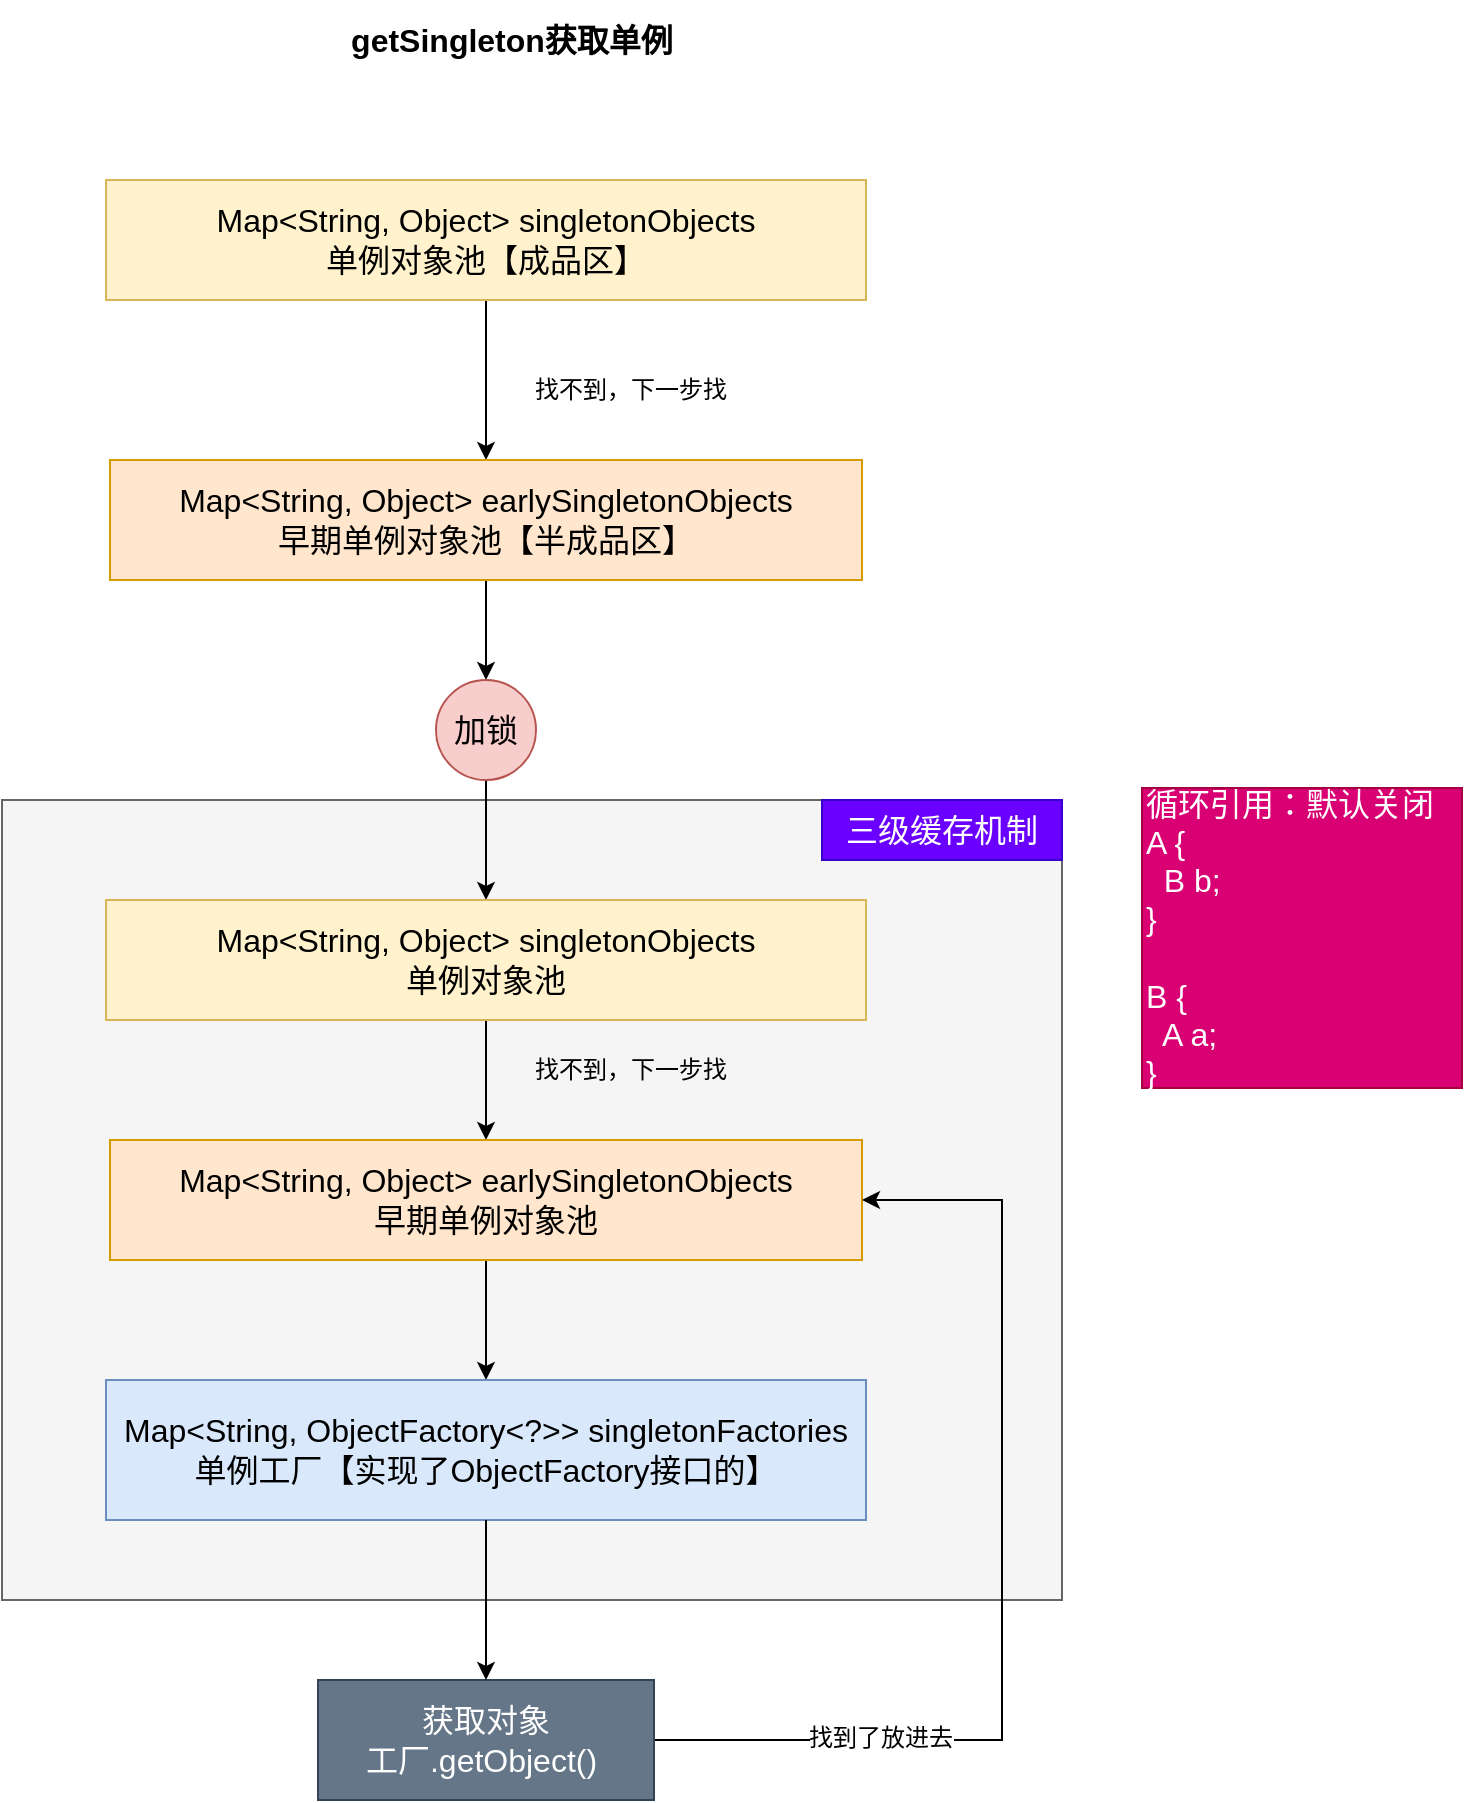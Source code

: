 <mxfile>
    <diagram id="LrSzpWxzL7WkyAtgKzw9" name="Page-1">
        <mxGraphModel dx="1424" dy="1359" grid="1" gridSize="10" guides="1" tooltips="1" connect="1" arrows="1" fold="1" page="1" pageScale="1" pageWidth="1200" pageHeight="1920" math="0" shadow="0">
            <root>
                <mxCell id="0"/>
                <mxCell id="1" parent="0"/>
                <mxCell id="2" value="" style="rounded=0;whiteSpace=wrap;html=1;strokeColor=#666666;align=center;verticalAlign=middle;fontFamily=Helvetica;fontSize=12;fontColor=#333333;fillColor=#f5f5f5;" vertex="1" parent="1">
                    <mxGeometry x="250" y="1760" width="530" height="400" as="geometry"/>
                </mxCell>
                <mxCell id="3" style="edgeStyle=orthogonalEdgeStyle;rounded=0;orthogonalLoop=1;jettySize=auto;html=1;entryX=0.5;entryY=0;entryDx=0;entryDy=0;fontFamily=Helvetica;fontSize=12;fontColor=default;" edge="1" parent="1" source="4" target="6">
                    <mxGeometry relative="1" as="geometry"/>
                </mxCell>
                <mxCell id="4" value="Map&lt;String, Object&gt; singletonObjects&#xa;单例对象池【成品区】" style="rounded=0;whiteSpace=wrap;strokeColor=#d6b656;align=center;verticalAlign=middle;fontFamily=Helvetica;fontSize=16;fillColor=#fff2cc;" vertex="1" parent="1">
                    <mxGeometry x="302" y="1450" width="380" height="60" as="geometry"/>
                </mxCell>
                <mxCell id="5" style="edgeStyle=orthogonalEdgeStyle;rounded=0;orthogonalLoop=1;jettySize=auto;html=1;entryX=0.5;entryY=0;entryDx=0;entryDy=0;fontFamily=Helvetica;fontSize=12;fontColor=default;" edge="1" parent="1" source="6" target="9">
                    <mxGeometry relative="1" as="geometry"/>
                </mxCell>
                <mxCell id="6" value=" Map&lt;String, Object&gt; earlySingletonObjects&#xa;早期单例对象池【半成品区】" style="rounded=0;whiteSpace=wrap;strokeColor=#d79b00;align=center;verticalAlign=middle;fontFamily=Helvetica;fontSize=16;fillColor=#ffe6cc;" vertex="1" parent="1">
                    <mxGeometry x="304" y="1590" width="376" height="60" as="geometry"/>
                </mxCell>
                <mxCell id="7" value="找不到，下一步找" style="text;html=1;align=center;verticalAlign=middle;resizable=0;points=[];autosize=1;strokeColor=none;fillColor=none;fontFamily=Helvetica;fontSize=12;fontColor=default;" vertex="1" parent="1">
                    <mxGeometry x="504" y="1540" width="120" height="30" as="geometry"/>
                </mxCell>
                <mxCell id="8" style="edgeStyle=orthogonalEdgeStyle;rounded=0;orthogonalLoop=1;jettySize=auto;html=1;entryX=0.5;entryY=0;entryDx=0;entryDy=0;fontFamily=Helvetica;fontSize=12;fontColor=default;" edge="1" parent="1" source="9" target="11">
                    <mxGeometry relative="1" as="geometry"/>
                </mxCell>
                <mxCell id="9" value="加锁" style="ellipse;whiteSpace=wrap;html=1;aspect=fixed;rounded=0;strokeColor=#b85450;align=center;verticalAlign=middle;fontFamily=Helvetica;fontSize=16;fillColor=#f8cecc;" vertex="1" parent="1">
                    <mxGeometry x="467" y="1700" width="50" height="50" as="geometry"/>
                </mxCell>
                <mxCell id="10" style="edgeStyle=orthogonalEdgeStyle;rounded=0;orthogonalLoop=1;jettySize=auto;html=1;entryX=0.5;entryY=0;entryDx=0;entryDy=0;fontFamily=Helvetica;fontSize=12;fontColor=default;" edge="1" parent="1" source="11" target="13">
                    <mxGeometry relative="1" as="geometry"/>
                </mxCell>
                <mxCell id="11" value="Map&lt;String, Object&gt; singletonObjects&#xa;单例对象池" style="rounded=0;whiteSpace=wrap;strokeColor=#d6b656;align=center;verticalAlign=middle;fontFamily=Helvetica;fontSize=16;fillColor=#fff2cc;" vertex="1" parent="1">
                    <mxGeometry x="302" y="1810" width="380" height="60" as="geometry"/>
                </mxCell>
                <mxCell id="12" style="edgeStyle=orthogonalEdgeStyle;rounded=0;orthogonalLoop=1;jettySize=auto;html=1;entryX=0.5;entryY=0;entryDx=0;entryDy=0;fontFamily=Helvetica;fontSize=12;fontColor=default;" edge="1" parent="1" source="13" target="15">
                    <mxGeometry relative="1" as="geometry">
                        <mxPoint x="500" y="2060" as="targetPoint"/>
                    </mxGeometry>
                </mxCell>
                <mxCell id="13" value=" Map&lt;String, Object&gt; earlySingletonObjects&#xa;早期单例对象池" style="rounded=0;whiteSpace=wrap;strokeColor=#d79b00;align=center;verticalAlign=middle;fontFamily=Helvetica;fontSize=16;fillColor=#ffe6cc;" vertex="1" parent="1">
                    <mxGeometry x="304" y="1930" width="376" height="60" as="geometry"/>
                </mxCell>
                <mxCell id="14" value="找不到，下一步找" style="text;html=1;align=center;verticalAlign=middle;resizable=0;points=[];autosize=1;strokeColor=none;fillColor=none;fontFamily=Helvetica;fontSize=12;fontColor=default;" vertex="1" parent="1">
                    <mxGeometry x="504" y="1880" width="120" height="30" as="geometry"/>
                </mxCell>
                <mxCell id="15" value="Map&lt;String, ObjectFactory&lt;?&gt;&gt; singletonFactories&#xa;单例工厂【实现了ObjectFactory接口的】" style="rounded=0;whiteSpace=wrap;strokeColor=#6c8ebf;align=center;verticalAlign=middle;fontFamily=Helvetica;fontSize=16;fillColor=#dae8fc;" vertex="1" parent="1">
                    <mxGeometry x="302" y="2050" width="380" height="70" as="geometry"/>
                </mxCell>
                <mxCell id="16" style="edgeStyle=orthogonalEdgeStyle;rounded=0;orthogonalLoop=1;jettySize=auto;html=1;entryX=1;entryY=0.5;entryDx=0;entryDy=0;fontFamily=Helvetica;fontSize=12;fontColor=default;" edge="1" parent="1" source="18" target="13">
                    <mxGeometry relative="1" as="geometry">
                        <Array as="points">
                            <mxPoint x="750" y="2230"/>
                            <mxPoint x="750" y="1960"/>
                        </Array>
                    </mxGeometry>
                </mxCell>
                <mxCell id="17" value="找到了放进去" style="edgeLabel;html=1;align=center;verticalAlign=middle;resizable=0;points=[];rounded=0;strokeColor=default;fontFamily=Helvetica;fontSize=12;fontColor=default;fillColor=default;" vertex="1" connectable="0" parent="16">
                    <mxGeometry x="-0.56" y="1" relative="1" as="geometry">
                        <mxPoint as="offset"/>
                    </mxGeometry>
                </mxCell>
                <mxCell id="18" value="获取对象&#xa;工厂.getObject() " style="rounded=0;whiteSpace=wrap;strokeColor=#314354;align=center;verticalAlign=middle;fontFamily=Helvetica;fontSize=16;fontColor=#ffffff;fillColor=#647687;" vertex="1" parent="1">
                    <mxGeometry x="408" y="2200" width="168" height="60" as="geometry"/>
                </mxCell>
                <mxCell id="19" style="edgeStyle=orthogonalEdgeStyle;rounded=0;orthogonalLoop=1;jettySize=auto;html=1;fontFamily=Helvetica;fontSize=12;fontColor=default;" edge="1" parent="1" source="15" target="18">
                    <mxGeometry relative="1" as="geometry"/>
                </mxCell>
                <mxCell id="20" value="三级缓存机制" style="rounded=0;whiteSpace=wrap;html=1;strokeColor=#3700CC;align=center;verticalAlign=middle;fontFamily=Helvetica;fontSize=16;fontColor=#ffffff;fillColor=#6a00ff;" vertex="1" parent="1">
                    <mxGeometry x="660" y="1760" width="120" height="30" as="geometry"/>
                </mxCell>
                <mxCell id="21" value="&lt;font style=&quot;color: rgb(255, 255, 255);&quot;&gt;循环引用：默认关闭&lt;/font&gt;&lt;div&gt;&lt;font style=&quot;color: rgb(255, 255, 255);&quot;&gt;A {&lt;/font&gt;&lt;/div&gt;&lt;div&gt;&lt;font style=&quot;color: rgb(255, 255, 255);&quot;&gt;&amp;nbsp; B b;&lt;/font&gt;&lt;/div&gt;&lt;div&gt;&lt;font style=&quot;color: rgb(255, 255, 255);&quot;&gt;}&lt;/font&gt;&lt;/div&gt;&lt;div&gt;&lt;font style=&quot;color: rgb(255, 255, 255);&quot;&gt;&lt;br&gt;&lt;/font&gt;&lt;/div&gt;&lt;div&gt;&lt;font style=&quot;color: rgb(255, 255, 255);&quot;&gt;B {&lt;/font&gt;&lt;/div&gt;&lt;div&gt;&lt;font style=&quot;color: rgb(255, 255, 255);&quot;&gt;&amp;nbsp; A a;&lt;/font&gt;&lt;/div&gt;&lt;div&gt;&lt;font style=&quot;color: rgb(255, 255, 255);&quot;&gt;}&lt;/font&gt;&lt;/div&gt;" style="rounded=0;whiteSpace=wrap;html=1;strokeColor=#A50040;align=left;verticalAlign=middle;fontFamily=Helvetica;fontSize=16;fontColor=#ffffff;fillColor=#d80073;" vertex="1" parent="1">
                    <mxGeometry x="820" y="1754" width="160" height="150" as="geometry"/>
                </mxCell>
                <mxCell id="52" value="&lt;font style=&quot;font-size: 16px;&quot;&gt;&lt;b&gt;getSingleton获取单例&lt;/b&gt;&lt;/font&gt;" style="text;html=1;align=center;verticalAlign=middle;whiteSpace=wrap;rounded=0;" vertex="1" parent="1">
                    <mxGeometry x="360" y="1360" width="290" height="40" as="geometry"/>
                </mxCell>
            </root>
        </mxGraphModel>
    </diagram>
</mxfile>